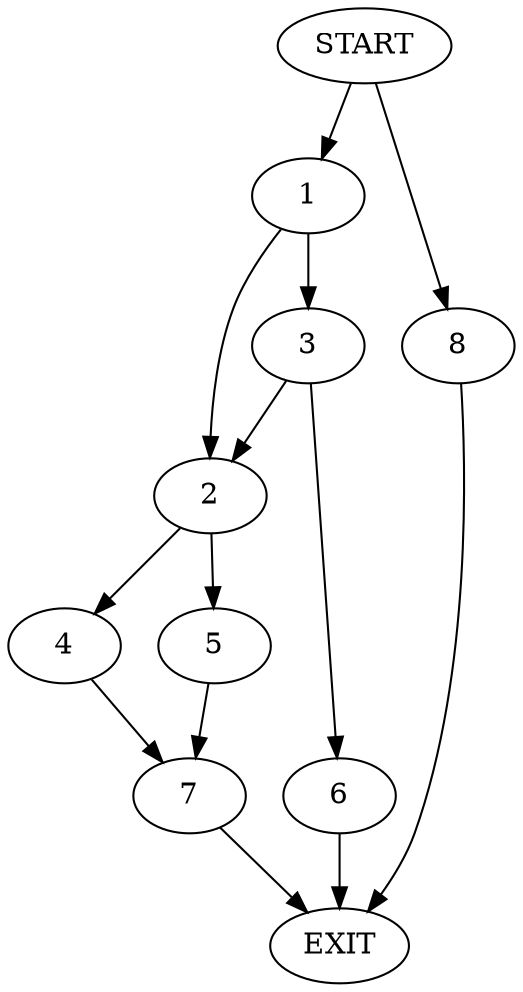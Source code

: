 digraph {
0 [label="START"]
9 [label="EXIT"]
0 -> 1
1 -> 2
1 -> 3
2 -> 4
2 -> 5
3 -> 6
3 -> 2
6 -> 9
4 -> 7
5 -> 7
7 -> 9
0 -> 8
8 -> 9
}
